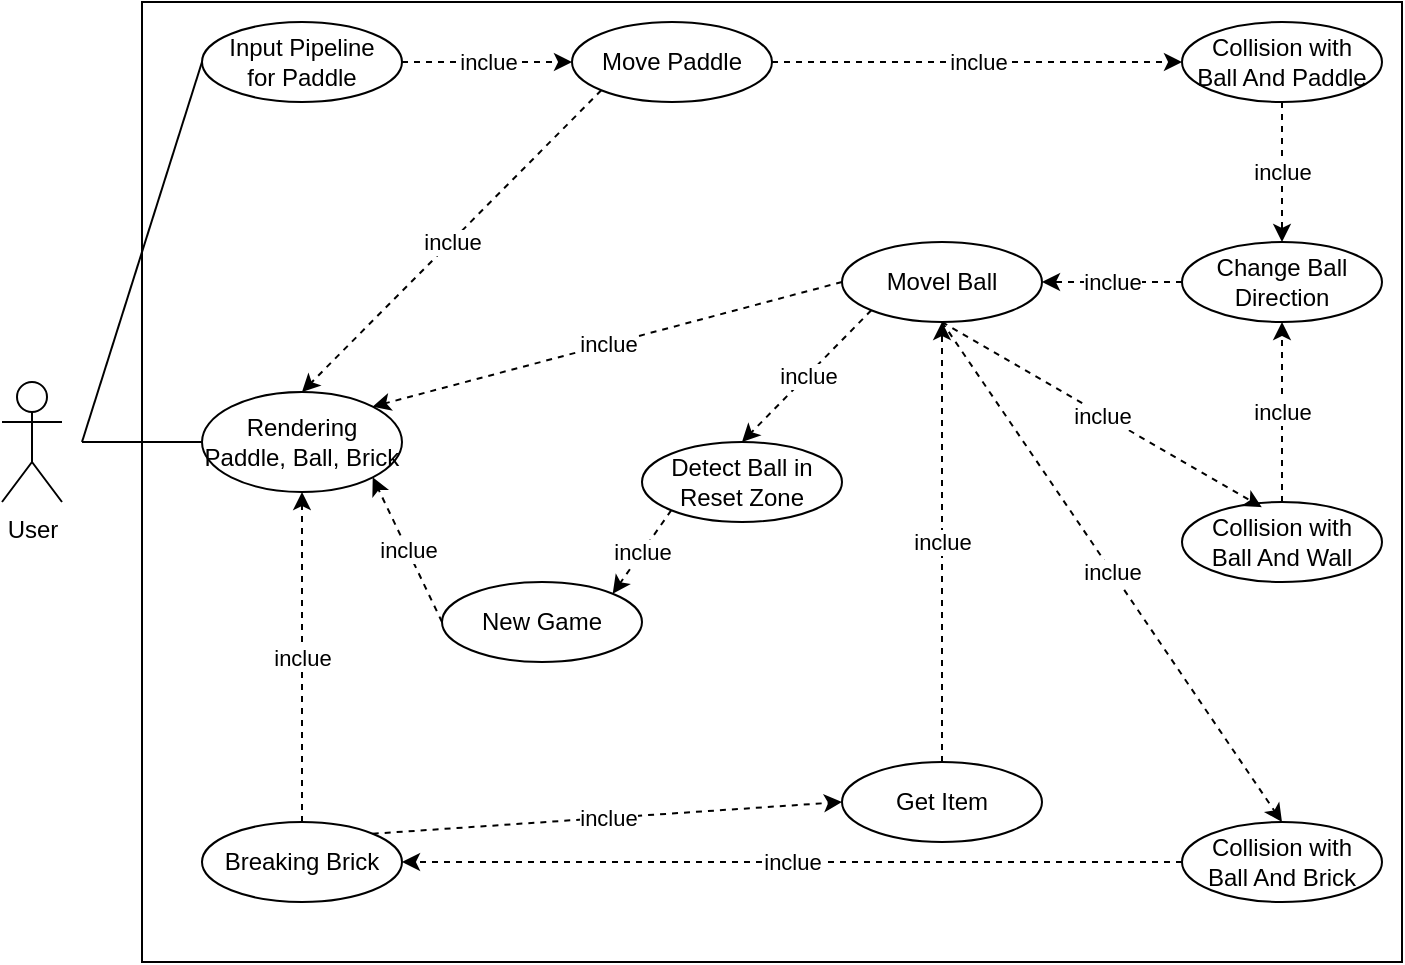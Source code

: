 <mxfile version="22.1.7" type="github">
  <diagram name="Page-1" id="5plmyteL5FaG14_j35b7">
    <mxGraphModel dx="831" dy="601" grid="1" gridSize="10" guides="1" tooltips="1" connect="1" arrows="1" fold="1" page="1" pageScale="1" pageWidth="850" pageHeight="1100" math="0" shadow="0">
      <root>
        <mxCell id="0" />
        <mxCell id="1" parent="0" />
        <mxCell id="H3gc-9jXIYk5QzrclJic-1" value="User" style="shape=umlActor;verticalLabelPosition=bottom;verticalAlign=top;html=1;outlineConnect=0;" parent="1" vertex="1">
          <mxGeometry x="90" y="270" width="30" height="60" as="geometry" />
        </mxCell>
        <mxCell id="H3gc-9jXIYk5QzrclJic-2" value="" style="rounded=0;whiteSpace=wrap;html=1;" parent="1" vertex="1">
          <mxGeometry x="160" y="80" width="630" height="480" as="geometry" />
        </mxCell>
        <mxCell id="H3gc-9jXIYk5QzrclJic-11" value="inclue" style="edgeStyle=orthogonalEdgeStyle;rounded=0;orthogonalLoop=1;jettySize=auto;html=1;dashed=1;" parent="1" source="H3gc-9jXIYk5QzrclJic-5" target="H3gc-9jXIYk5QzrclJic-9" edge="1">
          <mxGeometry relative="1" as="geometry" />
        </mxCell>
        <mxCell id="H3gc-9jXIYk5QzrclJic-5" value="Input Pipeline&lt;br&gt;for Paddle" style="ellipse;whiteSpace=wrap;html=1;" parent="1" vertex="1">
          <mxGeometry x="190" y="90" width="100" height="40" as="geometry" />
        </mxCell>
        <mxCell id="H3gc-9jXIYk5QzrclJic-6" value="Rendering Paddle, Ball, Brick" style="ellipse;whiteSpace=wrap;html=1;" parent="1" vertex="1">
          <mxGeometry x="190" y="275" width="100" height="50" as="geometry" />
        </mxCell>
        <mxCell id="H3gc-9jXIYk5QzrclJic-7" value="" style="endArrow=none;html=1;rounded=0;exitX=0;exitY=0.5;exitDx=0;exitDy=0;" parent="1" source="H3gc-9jXIYk5QzrclJic-6" edge="1">
          <mxGeometry width="50" height="50" relative="1" as="geometry">
            <mxPoint x="110" y="450" as="sourcePoint" />
            <mxPoint x="130" y="300" as="targetPoint" />
          </mxGeometry>
        </mxCell>
        <mxCell id="H3gc-9jXIYk5QzrclJic-8" value="" style="endArrow=none;html=1;rounded=0;entryX=0;entryY=0.5;entryDx=0;entryDy=0;" parent="1" target="H3gc-9jXIYk5QzrclJic-5" edge="1">
          <mxGeometry width="50" height="50" relative="1" as="geometry">
            <mxPoint x="130" y="300" as="sourcePoint" />
            <mxPoint x="130" y="190" as="targetPoint" />
          </mxGeometry>
        </mxCell>
        <mxCell id="H3gc-9jXIYk5QzrclJic-9" value="Move Paddle" style="ellipse;whiteSpace=wrap;html=1;" parent="1" vertex="1">
          <mxGeometry x="375" y="90" width="100" height="40" as="geometry" />
        </mxCell>
        <mxCell id="H3gc-9jXIYk5QzrclJic-13" value="" style="endArrow=classic;html=1;rounded=0;exitX=0;exitY=1;exitDx=0;exitDy=0;entryX=0.5;entryY=0;entryDx=0;entryDy=0;dashed=1;" parent="1" source="H3gc-9jXIYk5QzrclJic-9" target="H3gc-9jXIYk5QzrclJic-6" edge="1">
          <mxGeometry relative="1" as="geometry">
            <mxPoint x="330" y="340" as="sourcePoint" />
            <mxPoint x="430" y="340" as="targetPoint" />
          </mxGeometry>
        </mxCell>
        <mxCell id="H3gc-9jXIYk5QzrclJic-14" value="inclue" style="edgeLabel;resizable=0;html=1;align=center;verticalAlign=middle;" parent="H3gc-9jXIYk5QzrclJic-13" connectable="0" vertex="1">
          <mxGeometry relative="1" as="geometry" />
        </mxCell>
        <mxCell id="H3gc-9jXIYk5QzrclJic-16" value="Collision with&lt;br&gt;Ball And Paddle" style="ellipse;whiteSpace=wrap;html=1;" parent="1" vertex="1">
          <mxGeometry x="680" y="90" width="100" height="40" as="geometry" />
        </mxCell>
        <mxCell id="H3gc-9jXIYk5QzrclJic-17" value="" style="endArrow=classic;html=1;rounded=0;exitX=1;exitY=0.5;exitDx=0;exitDy=0;entryX=0;entryY=0.5;entryDx=0;entryDy=0;dashed=1;" parent="1" source="H3gc-9jXIYk5QzrclJic-9" target="H3gc-9jXIYk5QzrclJic-16" edge="1">
          <mxGeometry relative="1" as="geometry">
            <mxPoint x="335" y="214" as="sourcePoint" />
            <mxPoint x="250" y="390" as="targetPoint" />
          </mxGeometry>
        </mxCell>
        <mxCell id="H3gc-9jXIYk5QzrclJic-18" value="inclue" style="edgeLabel;resizable=0;html=1;align=center;verticalAlign=middle;" parent="H3gc-9jXIYk5QzrclJic-17" connectable="0" vertex="1">
          <mxGeometry relative="1" as="geometry" />
        </mxCell>
        <mxCell id="H3gc-9jXIYk5QzrclJic-19" value="Change Ball&lt;br&gt;Direction" style="ellipse;whiteSpace=wrap;html=1;" parent="1" vertex="1">
          <mxGeometry x="680" y="200" width="100" height="40" as="geometry" />
        </mxCell>
        <mxCell id="H3gc-9jXIYk5QzrclJic-20" value="" style="endArrow=classic;html=1;rounded=0;exitX=0.5;exitY=1;exitDx=0;exitDy=0;dashed=1;" parent="1" source="H3gc-9jXIYk5QzrclJic-16" target="H3gc-9jXIYk5QzrclJic-19" edge="1">
          <mxGeometry relative="1" as="geometry">
            <mxPoint x="420" y="200" as="sourcePoint" />
            <mxPoint x="480" y="200" as="targetPoint" />
          </mxGeometry>
        </mxCell>
        <mxCell id="H3gc-9jXIYk5QzrclJic-21" value="inclue" style="edgeLabel;resizable=0;html=1;align=center;verticalAlign=middle;" parent="H3gc-9jXIYk5QzrclJic-20" connectable="0" vertex="1">
          <mxGeometry relative="1" as="geometry" />
        </mxCell>
        <mxCell id="H3gc-9jXIYk5QzrclJic-22" value="Collision with&lt;br style=&quot;border-color: var(--border-color);&quot;&gt;Ball And Wall" style="ellipse;whiteSpace=wrap;html=1;" parent="1" vertex="1">
          <mxGeometry x="680" y="330" width="100" height="40" as="geometry" />
        </mxCell>
        <mxCell id="H3gc-9jXIYk5QzrclJic-23" value="" style="endArrow=classic;html=1;rounded=0;exitX=0.5;exitY=0;exitDx=0;exitDy=0;entryX=0.5;entryY=1;entryDx=0;entryDy=0;dashed=1;" parent="1" source="H3gc-9jXIYk5QzrclJic-22" target="H3gc-9jXIYk5QzrclJic-19" edge="1">
          <mxGeometry relative="1" as="geometry">
            <mxPoint x="420" y="200" as="sourcePoint" />
            <mxPoint x="480" y="200" as="targetPoint" />
          </mxGeometry>
        </mxCell>
        <mxCell id="H3gc-9jXIYk5QzrclJic-24" value="inclue" style="edgeLabel;resizable=0;html=1;align=center;verticalAlign=middle;" parent="H3gc-9jXIYk5QzrclJic-23" connectable="0" vertex="1">
          <mxGeometry relative="1" as="geometry" />
        </mxCell>
        <mxCell id="H3gc-9jXIYk5QzrclJic-25" value="Movel Ball" style="ellipse;whiteSpace=wrap;html=1;" parent="1" vertex="1">
          <mxGeometry x="510" y="200" width="100" height="40" as="geometry" />
        </mxCell>
        <mxCell id="H3gc-9jXIYk5QzrclJic-26" value="" style="endArrow=classic;html=1;rounded=0;entryX=1;entryY=0.5;entryDx=0;entryDy=0;dashed=1;" parent="1" source="H3gc-9jXIYk5QzrclJic-19" target="H3gc-9jXIYk5QzrclJic-25" edge="1">
          <mxGeometry relative="1" as="geometry">
            <mxPoint x="530" y="390" as="sourcePoint" />
            <mxPoint x="530" y="330" as="targetPoint" />
          </mxGeometry>
        </mxCell>
        <mxCell id="H3gc-9jXIYk5QzrclJic-27" value="inclue" style="edgeLabel;resizable=0;html=1;align=center;verticalAlign=middle;" parent="H3gc-9jXIYk5QzrclJic-26" connectable="0" vertex="1">
          <mxGeometry relative="1" as="geometry" />
        </mxCell>
        <mxCell id="H3gc-9jXIYk5QzrclJic-28" value="" style="endArrow=classic;html=1;rounded=0;exitX=0;exitY=0.5;exitDx=0;exitDy=0;entryX=1;entryY=0;entryDx=0;entryDy=0;dashed=1;" parent="1" source="H3gc-9jXIYk5QzrclJic-25" target="H3gc-9jXIYk5QzrclJic-6" edge="1">
          <mxGeometry relative="1" as="geometry">
            <mxPoint x="399" y="134" as="sourcePoint" />
            <mxPoint x="250" y="390" as="targetPoint" />
          </mxGeometry>
        </mxCell>
        <mxCell id="H3gc-9jXIYk5QzrclJic-29" value="inclue" style="edgeLabel;resizable=0;html=1;align=center;verticalAlign=middle;" parent="H3gc-9jXIYk5QzrclJic-28" connectable="0" vertex="1">
          <mxGeometry relative="1" as="geometry" />
        </mxCell>
        <mxCell id="H3gc-9jXIYk5QzrclJic-30" value="" style="endArrow=classic;html=1;rounded=0;exitX=0.5;exitY=1;exitDx=0;exitDy=0;entryX=0.399;entryY=0.065;entryDx=0;entryDy=0;dashed=1;entryPerimeter=0;" parent="1" source="H3gc-9jXIYk5QzrclJic-25" target="H3gc-9jXIYk5QzrclJic-22" edge="1">
          <mxGeometry relative="1" as="geometry">
            <mxPoint x="385" y="230" as="sourcePoint" />
            <mxPoint x="286" y="397" as="targetPoint" />
          </mxGeometry>
        </mxCell>
        <mxCell id="H3gc-9jXIYk5QzrclJic-31" value="inclue" style="edgeLabel;resizable=0;html=1;align=center;verticalAlign=middle;" parent="H3gc-9jXIYk5QzrclJic-30" connectable="0" vertex="1">
          <mxGeometry relative="1" as="geometry" />
        </mxCell>
        <mxCell id="H3gc-9jXIYk5QzrclJic-32" value="Collision with&lt;br style=&quot;border-color: var(--border-color);&quot;&gt;Ball And Brick" style="ellipse;whiteSpace=wrap;html=1;" parent="1" vertex="1">
          <mxGeometry x="680" y="490" width="100" height="40" as="geometry" />
        </mxCell>
        <mxCell id="H3gc-9jXIYk5QzrclJic-33" value="" style="endArrow=classic;html=1;rounded=0;exitX=0.5;exitY=1;exitDx=0;exitDy=0;entryX=0.5;entryY=0;entryDx=0;entryDy=0;dashed=1;" parent="1" source="H3gc-9jXIYk5QzrclJic-25" target="H3gc-9jXIYk5QzrclJic-32" edge="1">
          <mxGeometry relative="1" as="geometry">
            <mxPoint x="560" y="250" as="sourcePoint" />
            <mxPoint x="730" y="343" as="targetPoint" />
          </mxGeometry>
        </mxCell>
        <mxCell id="H3gc-9jXIYk5QzrclJic-34" value="inclue" style="edgeLabel;resizable=0;html=1;align=center;verticalAlign=middle;" parent="H3gc-9jXIYk5QzrclJic-33" connectable="0" vertex="1">
          <mxGeometry relative="1" as="geometry" />
        </mxCell>
        <mxCell id="H3gc-9jXIYk5QzrclJic-35" value="Breaking Brick" style="ellipse;whiteSpace=wrap;html=1;" parent="1" vertex="1">
          <mxGeometry x="190" y="490" width="100" height="40" as="geometry" />
        </mxCell>
        <mxCell id="H3gc-9jXIYk5QzrclJic-37" value="" style="endArrow=classic;html=1;rounded=0;exitX=0;exitY=0.5;exitDx=0;exitDy=0;entryX=1;entryY=0.5;entryDx=0;entryDy=0;dashed=1;" parent="1" source="H3gc-9jXIYk5QzrclJic-32" target="H3gc-9jXIYk5QzrclJic-35" edge="1">
          <mxGeometry relative="1" as="geometry">
            <mxPoint x="560" y="250" as="sourcePoint" />
            <mxPoint x="560" y="340" as="targetPoint" />
          </mxGeometry>
        </mxCell>
        <mxCell id="H3gc-9jXIYk5QzrclJic-38" value="inclue" style="edgeLabel;resizable=0;html=1;align=center;verticalAlign=middle;" parent="H3gc-9jXIYk5QzrclJic-37" connectable="0" vertex="1">
          <mxGeometry relative="1" as="geometry" />
        </mxCell>
        <mxCell id="H3gc-9jXIYk5QzrclJic-39" value="" style="endArrow=classic;html=1;rounded=0;exitX=0.5;exitY=0;exitDx=0;exitDy=0;entryX=0.5;entryY=1;entryDx=0;entryDy=0;dashed=1;" parent="1" source="H3gc-9jXIYk5QzrclJic-35" target="H3gc-9jXIYk5QzrclJic-6" edge="1">
          <mxGeometry relative="1" as="geometry">
            <mxPoint x="560" y="380" as="sourcePoint" />
            <mxPoint x="560" y="420" as="targetPoint" />
          </mxGeometry>
        </mxCell>
        <mxCell id="H3gc-9jXIYk5QzrclJic-40" value="inclue" style="edgeLabel;resizable=0;html=1;align=center;verticalAlign=middle;" parent="H3gc-9jXIYk5QzrclJic-39" connectable="0" vertex="1">
          <mxGeometry relative="1" as="geometry" />
        </mxCell>
        <mxCell id="9-xEqFb8aDXo_POYakH0-1" value="Get Item" style="ellipse;whiteSpace=wrap;html=1;" vertex="1" parent="1">
          <mxGeometry x="510" y="460" width="100" height="40" as="geometry" />
        </mxCell>
        <mxCell id="9-xEqFb8aDXo_POYakH0-2" value="" style="endArrow=classic;html=1;rounded=0;exitX=1;exitY=0;exitDx=0;exitDy=0;entryX=0;entryY=0.5;entryDx=0;entryDy=0;dashed=1;" edge="1" parent="1" source="H3gc-9jXIYk5QzrclJic-35" target="9-xEqFb8aDXo_POYakH0-1">
          <mxGeometry relative="1" as="geometry">
            <mxPoint x="435" y="380" as="sourcePoint" />
            <mxPoint x="430" y="430" as="targetPoint" />
          </mxGeometry>
        </mxCell>
        <mxCell id="9-xEqFb8aDXo_POYakH0-3" value="inclue" style="edgeLabel;resizable=0;html=1;align=center;verticalAlign=middle;" connectable="0" vertex="1" parent="9-xEqFb8aDXo_POYakH0-2">
          <mxGeometry relative="1" as="geometry" />
        </mxCell>
        <mxCell id="9-xEqFb8aDXo_POYakH0-5" value="" style="endArrow=classic;html=1;rounded=0;exitX=0.5;exitY=0;exitDx=0;exitDy=0;entryX=0.5;entryY=1;entryDx=0;entryDy=0;dashed=1;" edge="1" parent="1" source="9-xEqFb8aDXo_POYakH0-1" target="H3gc-9jXIYk5QzrclJic-25">
          <mxGeometry relative="1" as="geometry">
            <mxPoint x="300" y="500" as="sourcePoint" />
            <mxPoint x="385" y="500" as="targetPoint" />
          </mxGeometry>
        </mxCell>
        <mxCell id="9-xEqFb8aDXo_POYakH0-6" value="inclue" style="edgeLabel;resizable=0;html=1;align=center;verticalAlign=middle;" connectable="0" vertex="1" parent="9-xEqFb8aDXo_POYakH0-5">
          <mxGeometry relative="1" as="geometry" />
        </mxCell>
        <mxCell id="9-xEqFb8aDXo_POYakH0-7" value="Detect Ball in Reset Zone" style="ellipse;whiteSpace=wrap;html=1;" vertex="1" parent="1">
          <mxGeometry x="410" y="300" width="100" height="40" as="geometry" />
        </mxCell>
        <mxCell id="9-xEqFb8aDXo_POYakH0-8" value="" style="endArrow=classic;html=1;rounded=0;exitX=0;exitY=1;exitDx=0;exitDy=0;entryX=0.5;entryY=0;entryDx=0;entryDy=0;dashed=1;" edge="1" parent="1" source="H3gc-9jXIYk5QzrclJic-25" target="9-xEqFb8aDXo_POYakH0-7">
          <mxGeometry relative="1" as="geometry">
            <mxPoint x="520" y="230" as="sourcePoint" />
            <mxPoint x="286" y="292" as="targetPoint" />
          </mxGeometry>
        </mxCell>
        <mxCell id="9-xEqFb8aDXo_POYakH0-9" value="inclue" style="edgeLabel;resizable=0;html=1;align=center;verticalAlign=middle;" connectable="0" vertex="1" parent="9-xEqFb8aDXo_POYakH0-8">
          <mxGeometry relative="1" as="geometry" />
        </mxCell>
        <mxCell id="9-xEqFb8aDXo_POYakH0-10" value="New Game" style="ellipse;whiteSpace=wrap;html=1;" vertex="1" parent="1">
          <mxGeometry x="310" y="370" width="100" height="40" as="geometry" />
        </mxCell>
        <mxCell id="9-xEqFb8aDXo_POYakH0-11" value="" style="endArrow=classic;html=1;rounded=0;exitX=0;exitY=1;exitDx=0;exitDy=0;entryX=1;entryY=0;entryDx=0;entryDy=0;dashed=1;" edge="1" parent="1" source="9-xEqFb8aDXo_POYakH0-7" target="9-xEqFb8aDXo_POYakH0-10">
          <mxGeometry relative="1" as="geometry">
            <mxPoint x="535" y="244" as="sourcePoint" />
            <mxPoint x="470" y="310" as="targetPoint" />
          </mxGeometry>
        </mxCell>
        <mxCell id="9-xEqFb8aDXo_POYakH0-12" value="inclue" style="edgeLabel;resizable=0;html=1;align=center;verticalAlign=middle;" connectable="0" vertex="1" parent="9-xEqFb8aDXo_POYakH0-11">
          <mxGeometry relative="1" as="geometry" />
        </mxCell>
        <mxCell id="9-xEqFb8aDXo_POYakH0-15" value="" style="endArrow=classic;html=1;rounded=0;exitX=0;exitY=0.5;exitDx=0;exitDy=0;entryX=1;entryY=1;entryDx=0;entryDy=0;dashed=1;" edge="1" parent="1" source="9-xEqFb8aDXo_POYakH0-10" target="H3gc-9jXIYk5QzrclJic-6">
          <mxGeometry relative="1" as="geometry">
            <mxPoint x="435" y="344" as="sourcePoint" />
            <mxPoint x="405" y="386" as="targetPoint" />
          </mxGeometry>
        </mxCell>
        <mxCell id="9-xEqFb8aDXo_POYakH0-16" value="inclue" style="edgeLabel;resizable=0;html=1;align=center;verticalAlign=middle;" connectable="0" vertex="1" parent="9-xEqFb8aDXo_POYakH0-15">
          <mxGeometry relative="1" as="geometry" />
        </mxCell>
      </root>
    </mxGraphModel>
  </diagram>
</mxfile>
